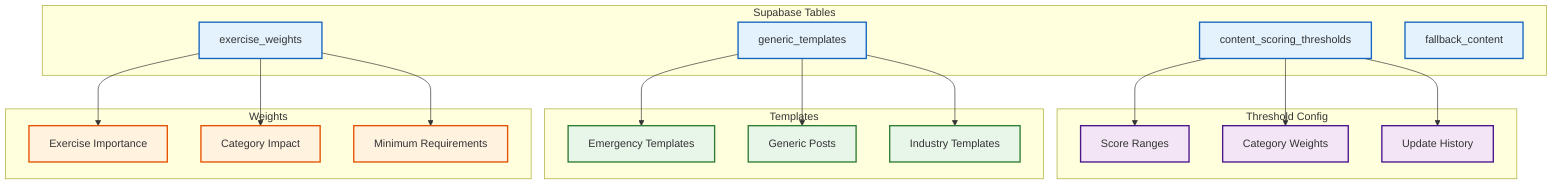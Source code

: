graph TD
    subgraph Supabase Tables
        A[content_scoring_thresholds]
        B[generic_templates]
        C[exercise_weights]
        D[fallback_content]
    end

    subgraph Threshold Config
        A1[Score Ranges]
        A2[Category Weights]
        A3[Update History]
    end

    subgraph Templates
        B1[Emergency Templates]
        B2[Generic Posts]
        B3[Industry Templates]
    end

    subgraph Weights
        C1[Exercise Importance]
        C2[Category Impact]
        C3[Minimum Requirements]
    end

    A --> A1
    A --> A2
    A --> A3
    B --> B1
    B --> B2
    B --> B3
    C --> C1
    C --> C2
    C --> C3

    classDef tables fill:#e3f2fd,stroke:#1565c0,stroke-width:2px
    classDef config fill:#f3e5f5,stroke:#4a148c,stroke-width:2px
    classDef templates fill:#e8f5e9,stroke:#2e7d32,stroke-width:2px
    classDef weights fill:#fff3e0,stroke:#e65100,stroke-width:2px

    class A,B,C,D tables
    class A1,A2,A3 config
    class B1,B2,B3 templates
    class C1,C2,C3 weights
